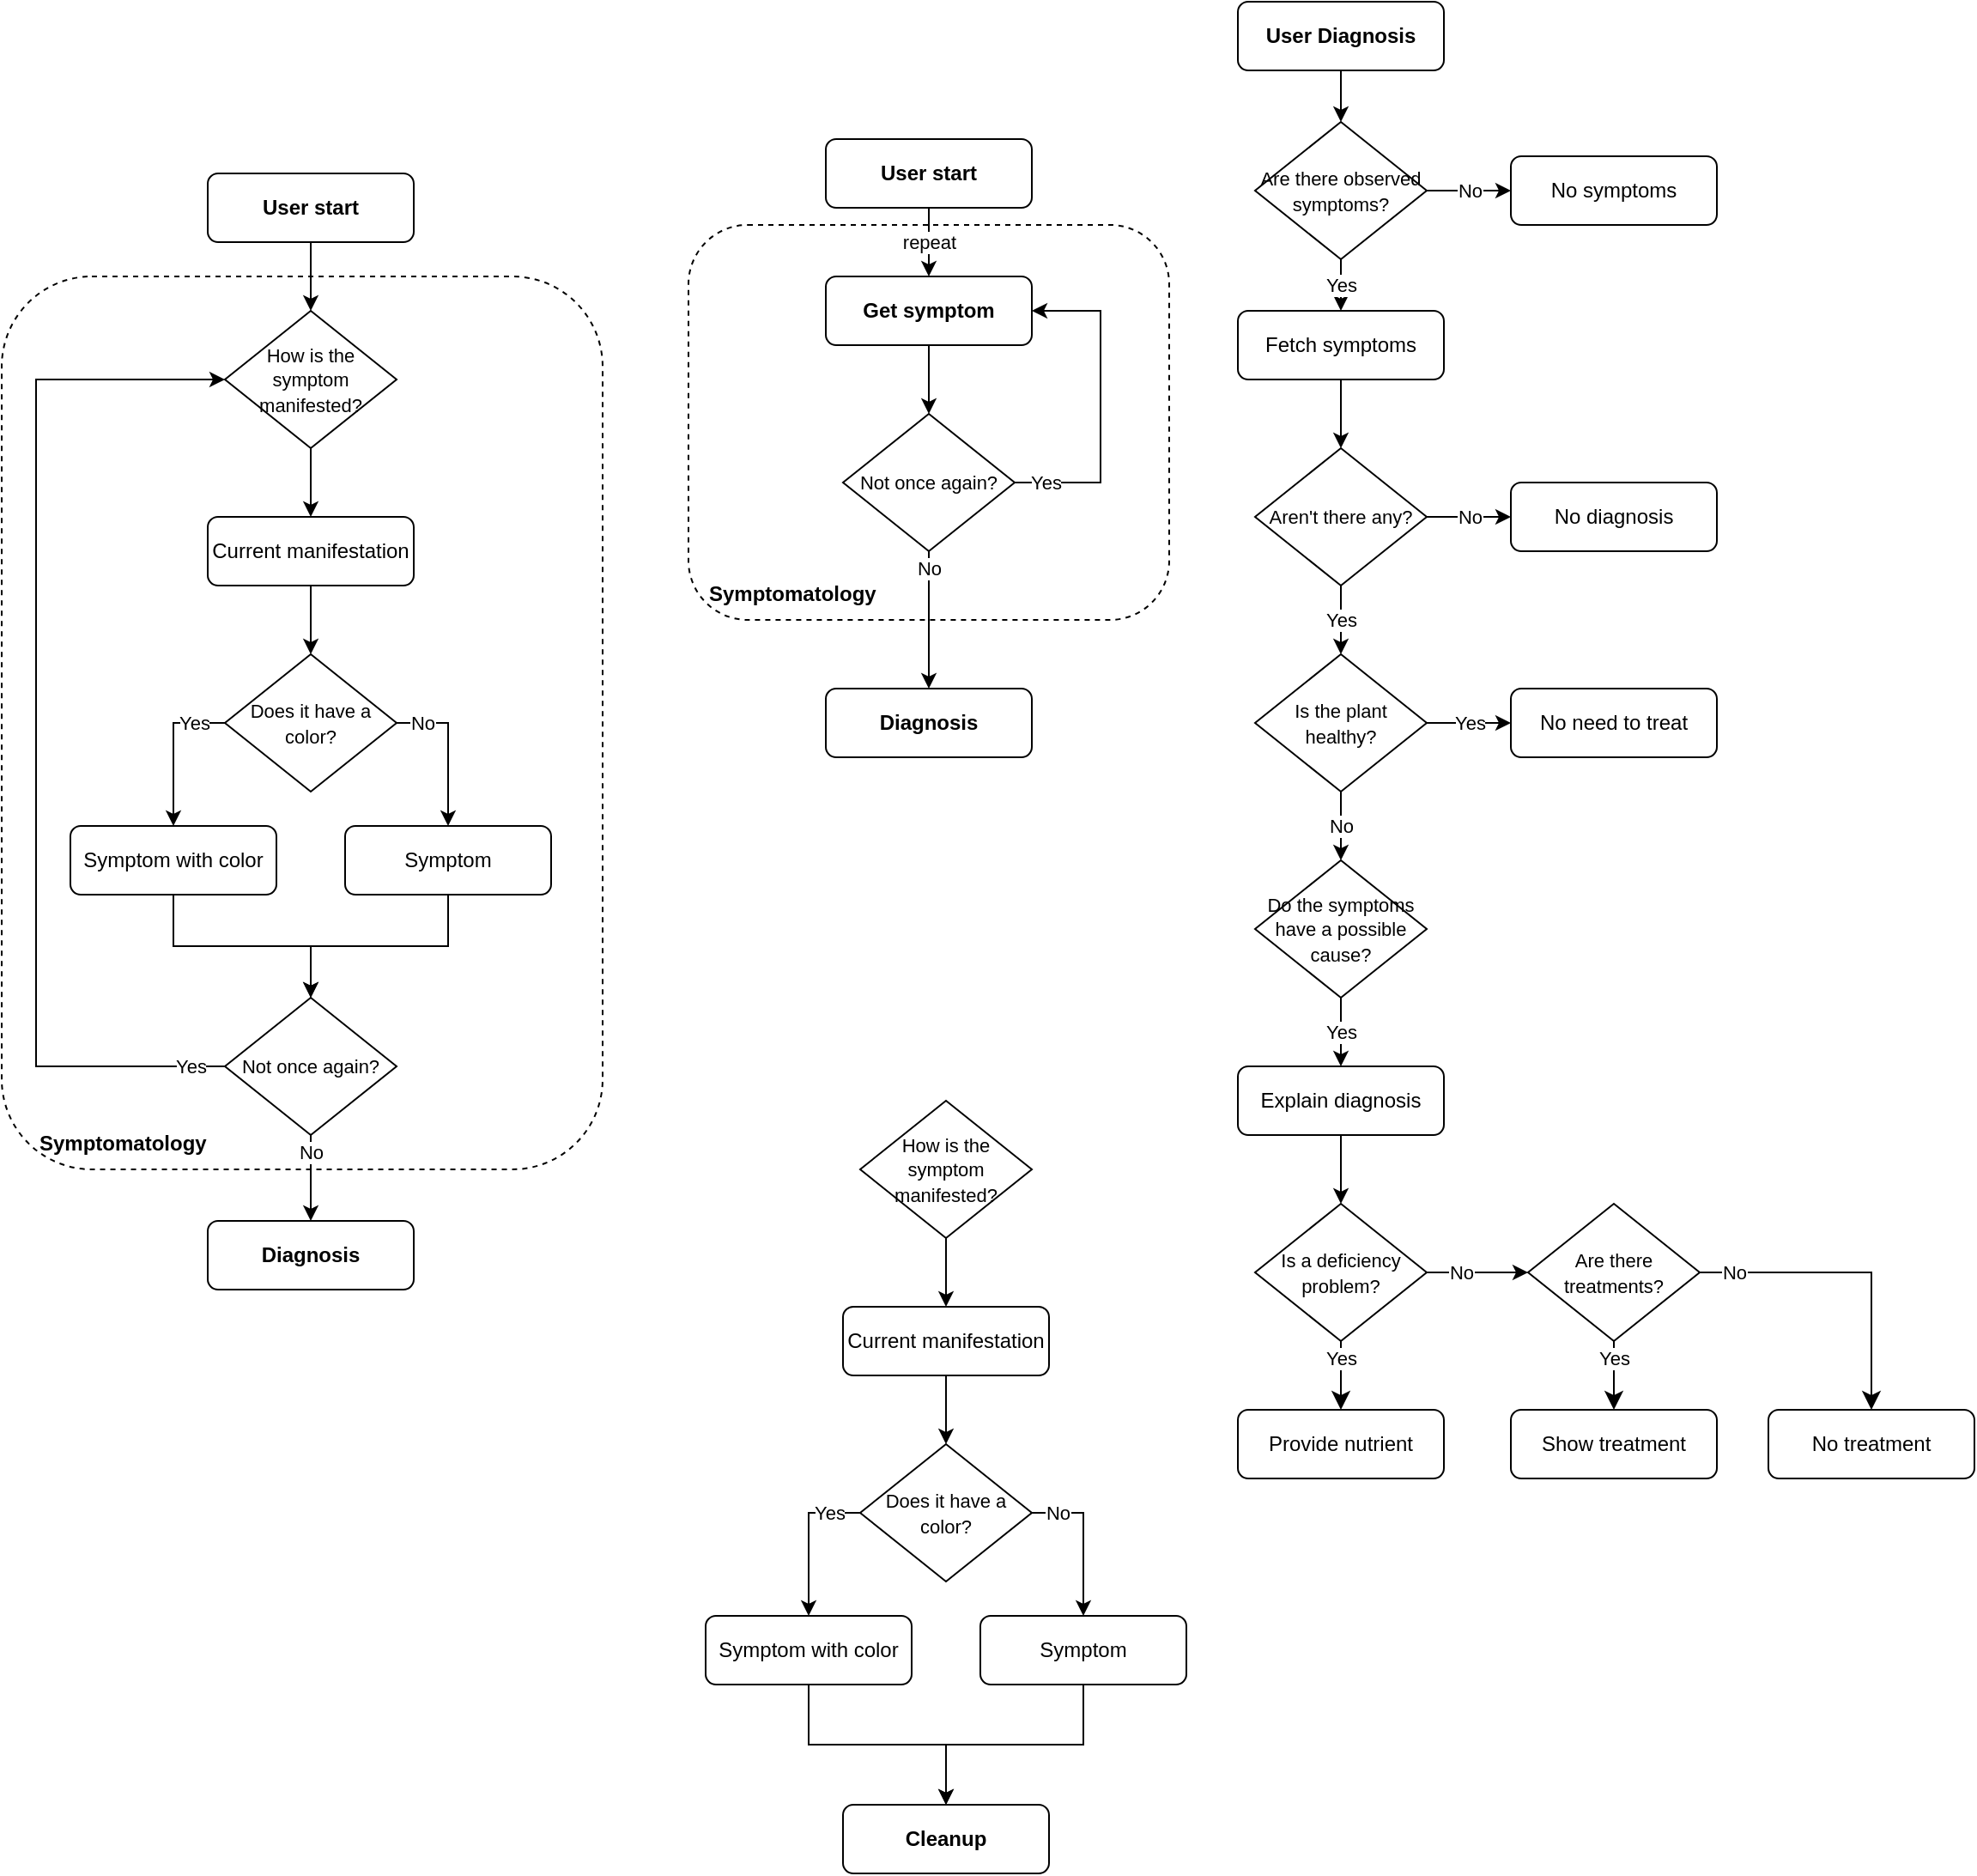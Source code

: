<mxfile version="20.5.1" type="device"><diagram id="gQ4bxawv22ZL6m5ORLgO" name="Pagina-1"><mxGraphModel dx="4137" dy="3300" grid="0" gridSize="10" guides="1" tooltips="1" connect="1" arrows="1" fold="1" page="1" pageScale="1" pageWidth="827" pageHeight="1169" math="0" shadow="0"><root><mxCell id="0"/><mxCell id="1" parent="0"/><mxCell id="P1usZskkgcoXc8vzDnr5-5" value="No" style="edgeStyle=orthogonalEdgeStyle;rounded=0;orthogonalLoop=1;jettySize=auto;html=1;exitX=0.5;exitY=1;exitDx=0;exitDy=0;" edge="1" parent="1" source="hfwpZv5Ivynmt4T3Qo2l-10" target="_CCxvdS052Tjwk7bX98a-5"><mxGeometry x="-0.75" relative="1" as="geometry"><mxPoint as="offset"/></mxGeometry></mxCell><mxCell id="P1usZskkgcoXc8vzDnr5-1" value="" style="rounded=1;whiteSpace=wrap;html=1;dashed=1;fillColor=none;" vertex="1" parent="1"><mxGeometry x="-1640" y="-2150" width="280" height="230" as="geometry"/></mxCell><mxCell id="_CCxvdS052Tjwk7bX98a-1" value="User start" style="rounded=1;whiteSpace=wrap;html=1;fontSize=12;glass=0;strokeWidth=1;shadow=0;fontStyle=1" parent="1" vertex="1"><mxGeometry x="-1560" y="-2200" width="120" height="40" as="geometry"/></mxCell><mxCell id="_CCxvdS052Tjwk7bX98a-5" value="Diagnosis" style="rounded=1;whiteSpace=wrap;html=1;fontSize=12;glass=0;strokeWidth=1;shadow=0;fontStyle=1" parent="1" vertex="1"><mxGeometry x="-1560" y="-1880" width="120" height="40" as="geometry"/></mxCell><mxCell id="hfwpZv5Ivynmt4T3Qo2l-13" value="Yes" style="edgeStyle=orthogonalEdgeStyle;rounded=0;orthogonalLoop=1;jettySize=auto;html=1;exitX=0;exitY=0.5;exitDx=0;exitDy=0;" parent="1" source="_CCxvdS052Tjwk7bX98a-9" target="_CCxvdS052Tjwk7bX98a-11" edge="1"><mxGeometry x="-0.6" relative="1" as="geometry"><mxPoint as="offset"/></mxGeometry></mxCell><mxCell id="hfwpZv5Ivynmt4T3Qo2l-17" value="No" style="edgeStyle=orthogonalEdgeStyle;rounded=0;orthogonalLoop=1;jettySize=auto;html=1;exitX=1;exitY=0.5;exitDx=0;exitDy=0;" parent="1" source="_CCxvdS052Tjwk7bX98a-9" target="hfwpZv5Ivynmt4T3Qo2l-16" edge="1"><mxGeometry x="-0.667" relative="1" as="geometry"><mxPoint as="offset"/></mxGeometry></mxCell><mxCell id="_CCxvdS052Tjwk7bX98a-9" value="&lt;span style=&quot;font-size: 11px;&quot;&gt;Does it have a color?&lt;/span&gt;" style="rhombus;whiteSpace=wrap;html=1;" parent="1" vertex="1"><mxGeometry x="-1540" y="-1440" width="100" height="80" as="geometry"/></mxCell><mxCell id="hfwpZv5Ivynmt4T3Qo2l-36" value="" style="edgeStyle=orthogonalEdgeStyle;rounded=0;orthogonalLoop=1;jettySize=auto;html=1;endArrow=classic;endFill=1;" parent="1" source="_CCxvdS052Tjwk7bX98a-11" target="hfwpZv5Ivynmt4T3Qo2l-33" edge="1"><mxGeometry relative="1" as="geometry"/></mxCell><mxCell id="_CCxvdS052Tjwk7bX98a-11" value="Symptom with color" style="rounded=1;whiteSpace=wrap;html=1;fontSize=12;glass=0;strokeWidth=1;shadow=0;" parent="1" vertex="1"><mxGeometry x="-1630" y="-1340" width="120" height="40" as="geometry"/></mxCell><mxCell id="hfwpZv5Ivynmt4T3Qo2l-21" value="" style="edgeStyle=orthogonalEdgeStyle;rounded=0;orthogonalLoop=1;jettySize=auto;html=1;" parent="1" source="_CCxvdS052Tjwk7bX98a-16" target="_CCxvdS052Tjwk7bX98a-17" edge="1"><mxGeometry relative="1" as="geometry"/></mxCell><mxCell id="_CCxvdS052Tjwk7bX98a-16" value="User Diagnosis" style="rounded=1;whiteSpace=wrap;html=1;fontSize=12;glass=0;strokeWidth=1;shadow=0;fontStyle=1" parent="1" vertex="1"><mxGeometry x="-1320" y="-2280" width="120" height="40" as="geometry"/></mxCell><mxCell id="hfwpZv5Ivynmt4T3Qo2l-18" value="No" style="edgeStyle=orthogonalEdgeStyle;rounded=0;orthogonalLoop=1;jettySize=auto;html=1;" parent="1" source="_CCxvdS052Tjwk7bX98a-17" target="_CCxvdS052Tjwk7bX98a-39" edge="1"><mxGeometry relative="1" as="geometry"/></mxCell><mxCell id="hfwpZv5Ivynmt4T3Qo2l-22" value="Yes" style="edgeStyle=orthogonalEdgeStyle;rounded=0;orthogonalLoop=1;jettySize=auto;html=1;" parent="1" source="_CCxvdS052Tjwk7bX98a-17" target="_CCxvdS052Tjwk7bX98a-38" edge="1"><mxGeometry relative="1" as="geometry"/></mxCell><mxCell id="_CCxvdS052Tjwk7bX98a-17" value="&lt;span style=&quot;font-size: 11px;&quot;&gt;Are there observed symptoms?&lt;/span&gt;" style="rhombus;whiteSpace=wrap;html=1;" parent="1" vertex="1"><mxGeometry x="-1310" y="-2210" width="100" height="80" as="geometry"/></mxCell><mxCell id="hfwpZv5Ivynmt4T3Qo2l-25" value="Yes" style="edgeStyle=orthogonalEdgeStyle;rounded=0;orthogonalLoop=1;jettySize=auto;html=1;" parent="1" source="_CCxvdS052Tjwk7bX98a-19" target="_CCxvdS052Tjwk7bX98a-22" edge="1"><mxGeometry relative="1" as="geometry"/></mxCell><mxCell id="_CCxvdS052Tjwk7bX98a-19" value="&lt;span style=&quot;font-size: 11px;&quot;&gt;Do the symptoms have a possible cause?&lt;/span&gt;" style="rhombus;whiteSpace=wrap;html=1;" parent="1" vertex="1"><mxGeometry x="-1310" y="-1780" width="100" height="80" as="geometry"/></mxCell><mxCell id="_CCxvdS052Tjwk7bX98a-20" value="&lt;span style=&quot;font-size: 11px;&quot;&gt;Are there treatments?&lt;/span&gt;" style="rhombus;whiteSpace=wrap;html=1;" parent="1" vertex="1"><mxGeometry x="-1151" y="-1580" width="100" height="80" as="geometry"/></mxCell><mxCell id="hfwpZv5Ivynmt4T3Qo2l-26" value="" style="edgeStyle=orthogonalEdgeStyle;rounded=0;orthogonalLoop=1;jettySize=auto;html=1;exitX=0.5;exitY=1;exitDx=0;exitDy=0;" parent="1" source="_CCxvdS052Tjwk7bX98a-22" target="_CCxvdS052Tjwk7bX98a-31" edge="1"><mxGeometry relative="1" as="geometry"/></mxCell><mxCell id="_CCxvdS052Tjwk7bX98a-22" value="Explain diagnosis" style="rounded=1;whiteSpace=wrap;html=1;fontSize=12;glass=0;strokeWidth=1;shadow=0;fontStyle=0" parent="1" vertex="1"><mxGeometry x="-1320" y="-1660" width="120" height="40" as="geometry"/></mxCell><mxCell id="_CCxvdS052Tjwk7bX98a-23" value="Show treatment" style="rounded=1;whiteSpace=wrap;html=1;fontSize=12;glass=0;strokeWidth=1;shadow=0;fontStyle=0" parent="1" vertex="1"><mxGeometry x="-1161" y="-1460" width="120" height="40" as="geometry"/></mxCell><mxCell id="_CCxvdS052Tjwk7bX98a-24" value="Yes" style="rounded=0;html=1;jettySize=auto;orthogonalLoop=1;fontSize=11;endArrow=classic;endFill=1;endSize=8;strokeWidth=1;shadow=0;labelBackgroundColor=default;edgeStyle=orthogonalEdgeStyle;" parent="1" source="_CCxvdS052Tjwk7bX98a-20" target="_CCxvdS052Tjwk7bX98a-23" edge="1"><mxGeometry x="-0.5" relative="1" as="geometry"><mxPoint as="offset"/><mxPoint x="-1040" y="-1730" as="sourcePoint"/><mxPoint x="-910" y="-1750" as="targetPoint"/></mxGeometry></mxCell><mxCell id="_CCxvdS052Tjwk7bX98a-27" value="No diagnosis" style="rounded=1;whiteSpace=wrap;html=1;fontSize=12;glass=0;strokeWidth=1;shadow=0;fontStyle=0" parent="1" vertex="1"><mxGeometry x="-1161" y="-2000" width="120" height="40" as="geometry"/></mxCell><mxCell id="_CCxvdS052Tjwk7bX98a-29" value="No treatment" style="rounded=1;whiteSpace=wrap;html=1;fontSize=12;glass=0;strokeWidth=1;shadow=0;fontStyle=0" parent="1" vertex="1"><mxGeometry x="-1011" y="-1460" width="120" height="40" as="geometry"/></mxCell><mxCell id="_CCxvdS052Tjwk7bX98a-30" value="No" style="rounded=0;html=1;jettySize=auto;orthogonalLoop=1;fontSize=11;endArrow=classic;endFill=1;endSize=8;strokeWidth=1;shadow=0;labelBackgroundColor=default;entryX=0.5;entryY=0;entryDx=0;entryDy=0;exitX=1;exitY=0.5;exitDx=0;exitDy=0;edgeStyle=orthogonalEdgeStyle;" parent="1" source="_CCxvdS052Tjwk7bX98a-20" target="_CCxvdS052Tjwk7bX98a-29" edge="1"><mxGeometry x="-0.78" relative="1" as="geometry"><mxPoint as="offset"/><mxPoint x="-995" y="-1560" as="sourcePoint"/><mxPoint x="-1035" y="-1470" as="targetPoint"/></mxGeometry></mxCell><mxCell id="hfwpZv5Ivynmt4T3Qo2l-27" value="No" style="edgeStyle=orthogonalEdgeStyle;rounded=0;orthogonalLoop=1;jettySize=auto;html=1;" parent="1" source="_CCxvdS052Tjwk7bX98a-31" target="_CCxvdS052Tjwk7bX98a-20" edge="1"><mxGeometry x="-0.322" relative="1" as="geometry"><mxPoint as="offset"/></mxGeometry></mxCell><mxCell id="_CCxvdS052Tjwk7bX98a-31" value="&lt;span style=&quot;font-size: 11px;&quot;&gt;Is a deficiency problem?&lt;/span&gt;" style="rhombus;whiteSpace=wrap;html=1;" parent="1" vertex="1"><mxGeometry x="-1310" y="-1580" width="100" height="80" as="geometry"/></mxCell><mxCell id="_CCxvdS052Tjwk7bX98a-32" value="Yes" style="rounded=0;html=1;jettySize=auto;orthogonalLoop=1;fontSize=11;endArrow=classic;endFill=1;endSize=8;strokeWidth=1;shadow=0;labelBackgroundColor=default;exitX=0.5;exitY=1;exitDx=0;exitDy=0;" parent="1" source="_CCxvdS052Tjwk7bX98a-31" target="_CCxvdS052Tjwk7bX98a-33" edge="1"><mxGeometry x="-0.5" relative="1" as="geometry"><mxPoint as="offset"/><mxPoint x="-1238" y="-1720" as="sourcePoint"/><mxPoint x="-1147" y="-1650" as="targetPoint"/></mxGeometry></mxCell><mxCell id="_CCxvdS052Tjwk7bX98a-33" value="Provide nutrient" style="rounded=1;whiteSpace=wrap;html=1;fontSize=12;glass=0;strokeWidth=1;shadow=0;fontStyle=0" parent="1" vertex="1"><mxGeometry x="-1320" y="-1460" width="120" height="40" as="geometry"/></mxCell><mxCell id="hfwpZv5Ivynmt4T3Qo2l-12" value="" style="edgeStyle=orthogonalEdgeStyle;rounded=0;orthogonalLoop=1;jettySize=auto;html=1;" parent="1" source="_CCxvdS052Tjwk7bX98a-35" target="P1usZskkgcoXc8vzDnr5-6" edge="1"><mxGeometry relative="1" as="geometry"/></mxCell><mxCell id="_CCxvdS052Tjwk7bX98a-35" value="&lt;span style=&quot;font-size: 11px;&quot;&gt;How is the symptom manifested?&lt;/span&gt;" style="rhombus;whiteSpace=wrap;html=1;" parent="1" vertex="1"><mxGeometry x="-1540" y="-1640" width="100" height="80" as="geometry"/></mxCell><mxCell id="hfwpZv5Ivynmt4T3Qo2l-29" value="" style="edgeStyle=orthogonalEdgeStyle;rounded=0;orthogonalLoop=1;jettySize=auto;html=1;endArrow=classic;endFill=1;" parent="1" source="_CCxvdS052Tjwk7bX98a-38" target="hfwpZv5Ivynmt4T3Qo2l-28" edge="1"><mxGeometry relative="1" as="geometry"/></mxCell><mxCell id="_CCxvdS052Tjwk7bX98a-38" value="Fetch symptoms" style="rounded=1;whiteSpace=wrap;html=1;fontSize=12;glass=0;strokeWidth=1;shadow=0;fontStyle=0" parent="1" vertex="1"><mxGeometry x="-1320" y="-2100" width="120" height="40" as="geometry"/></mxCell><mxCell id="_CCxvdS052Tjwk7bX98a-39" value="No symptoms" style="rounded=1;whiteSpace=wrap;html=1;fontSize=12;glass=0;strokeWidth=1;shadow=0;fontStyle=0" parent="1" vertex="1"><mxGeometry x="-1161" y="-2190" width="120" height="40" as="geometry"/></mxCell><mxCell id="hfwpZv5Ivynmt4T3Qo2l-19" value="Yes" style="edgeStyle=orthogonalEdgeStyle;rounded=0;orthogonalLoop=1;jettySize=auto;html=1;" parent="1" source="_CCxvdS052Tjwk7bX98a-42" target="_CCxvdS052Tjwk7bX98a-44" edge="1"><mxGeometry relative="1" as="geometry"/></mxCell><mxCell id="hfwpZv5Ivynmt4T3Qo2l-24" value="No" style="edgeStyle=orthogonalEdgeStyle;rounded=0;orthogonalLoop=1;jettySize=auto;html=1;" parent="1" source="_CCxvdS052Tjwk7bX98a-42" target="_CCxvdS052Tjwk7bX98a-19" edge="1"><mxGeometry relative="1" as="geometry"/></mxCell><mxCell id="_CCxvdS052Tjwk7bX98a-42" value="&lt;span style=&quot;font-size: 11px;&quot;&gt;Is the plant healthy?&lt;/span&gt;" style="rhombus;whiteSpace=wrap;html=1;" parent="1" vertex="1"><mxGeometry x="-1310" y="-1900" width="100" height="80" as="geometry"/></mxCell><mxCell id="_CCxvdS052Tjwk7bX98a-44" value="No need to treat" style="rounded=1;whiteSpace=wrap;html=1;fontSize=12;glass=0;strokeWidth=1;shadow=0;fontStyle=0" parent="1" vertex="1"><mxGeometry x="-1161" y="-1880" width="120" height="40" as="geometry"/></mxCell><mxCell id="hfwpZv5Ivynmt4T3Qo2l-4" value="repeat" style="edgeStyle=orthogonalEdgeStyle;rounded=0;orthogonalLoop=1;jettySize=auto;html=1;exitX=0.5;exitY=1;exitDx=0;exitDy=0;" parent="1" source="_CCxvdS052Tjwk7bX98a-1" target="hfwpZv5Ivynmt4T3Qo2l-2" edge="1"><mxGeometry relative="1" as="geometry"><mxPoint x="-1500" y="-2120" as="targetPoint"/><mxPoint x="-1500" y="-2160" as="sourcePoint"/></mxGeometry></mxCell><mxCell id="hfwpZv5Ivynmt4T3Qo2l-9" value="" style="edgeStyle=orthogonalEdgeStyle;rounded=0;orthogonalLoop=1;jettySize=auto;html=1;" parent="1" source="hfwpZv5Ivynmt4T3Qo2l-2" target="hfwpZv5Ivynmt4T3Qo2l-10" edge="1"><mxGeometry relative="1" as="geometry"><mxPoint x="-1500" y="-2050" as="targetPoint"/></mxGeometry></mxCell><mxCell id="hfwpZv5Ivynmt4T3Qo2l-2" value="Get symptom" style="rounded=1;whiteSpace=wrap;html=1;fontSize=12;glass=0;strokeWidth=1;shadow=0;fontStyle=1;labelBackgroundColor=none;labelBorderColor=none;" parent="1" vertex="1"><mxGeometry x="-1560" y="-2120" width="120" height="40" as="geometry"/></mxCell><mxCell id="hfwpZv5Ivynmt4T3Qo2l-5" value="Yes" style="edgeStyle=orthogonalEdgeStyle;rounded=0;orthogonalLoop=1;jettySize=auto;html=1;exitX=1;exitY=0.5;exitDx=0;exitDy=0;entryX=1;entryY=0.5;entryDx=0;entryDy=0;" parent="1" source="hfwpZv5Ivynmt4T3Qo2l-10" edge="1"><mxGeometry x="-0.809" relative="1" as="geometry"><mxPoint x="-1690" y="-2150" as="sourcePoint"/><mxPoint x="-1440" y="-2100" as="targetPoint"/><Array as="points"><mxPoint x="-1400" y="-2000"/><mxPoint x="-1400" y="-2100"/></Array><mxPoint as="offset"/></mxGeometry></mxCell><mxCell id="hfwpZv5Ivynmt4T3Qo2l-10" value="&lt;span style=&quot;font-size: 11px;&quot;&gt;Not once again?&lt;/span&gt;" style="rhombus;whiteSpace=wrap;html=1;" parent="1" vertex="1"><mxGeometry x="-1550" y="-2040" width="100" height="80" as="geometry"/></mxCell><mxCell id="hfwpZv5Ivynmt4T3Qo2l-35" value="" style="edgeStyle=orthogonalEdgeStyle;rounded=0;orthogonalLoop=1;jettySize=auto;html=1;endArrow=classic;endFill=1;" parent="1" source="hfwpZv5Ivynmt4T3Qo2l-16" target="hfwpZv5Ivynmt4T3Qo2l-33" edge="1"><mxGeometry relative="1" as="geometry"/></mxCell><mxCell id="hfwpZv5Ivynmt4T3Qo2l-16" value="Symptom" style="rounded=1;whiteSpace=wrap;html=1;fontSize=12;glass=0;strokeWidth=1;shadow=0;" parent="1" vertex="1"><mxGeometry x="-1470" y="-1340" width="120" height="40" as="geometry"/></mxCell><mxCell id="hfwpZv5Ivynmt4T3Qo2l-31" value="No" style="edgeStyle=orthogonalEdgeStyle;rounded=0;orthogonalLoop=1;jettySize=auto;html=1;endArrow=classic;endFill=1;" parent="1" source="hfwpZv5Ivynmt4T3Qo2l-28" target="_CCxvdS052Tjwk7bX98a-27" edge="1"><mxGeometry relative="1" as="geometry"/></mxCell><mxCell id="hfwpZv5Ivynmt4T3Qo2l-32" value="Yes" style="edgeStyle=orthogonalEdgeStyle;rounded=0;orthogonalLoop=1;jettySize=auto;html=1;endArrow=classic;endFill=1;" parent="1" source="hfwpZv5Ivynmt4T3Qo2l-28" target="_CCxvdS052Tjwk7bX98a-42" edge="1"><mxGeometry relative="1" as="geometry"/></mxCell><mxCell id="hfwpZv5Ivynmt4T3Qo2l-28" value="&lt;span style=&quot;font-size: 11px;&quot;&gt;Aren't there any?&lt;/span&gt;" style="rhombus;whiteSpace=wrap;html=1;" parent="1" vertex="1"><mxGeometry x="-1310" y="-2020" width="100" height="80" as="geometry"/></mxCell><mxCell id="hfwpZv5Ivynmt4T3Qo2l-33" value="Cleanup" style="rounded=1;whiteSpace=wrap;html=1;fontSize=12;glass=0;strokeWidth=1;shadow=0;fontStyle=1;labelBackgroundColor=none;labelBorderColor=none;" parent="1" vertex="1"><mxGeometry x="-1550" y="-1230" width="120" height="40" as="geometry"/></mxCell><mxCell id="P1usZskkgcoXc8vzDnr5-2" value="Symptomatology" style="text;html=1;strokeColor=none;fillColor=none;align=left;verticalAlign=middle;whiteSpace=wrap;rounded=0;fontStyle=1" vertex="1" parent="1"><mxGeometry x="-1630" y="-1950" width="110" height="30" as="geometry"/></mxCell><mxCell id="P1usZskkgcoXc8vzDnr5-7" value="" style="edgeStyle=orthogonalEdgeStyle;rounded=0;orthogonalLoop=1;jettySize=auto;html=1;" edge="1" parent="1" source="P1usZskkgcoXc8vzDnr5-6" target="_CCxvdS052Tjwk7bX98a-9"><mxGeometry relative="1" as="geometry"/></mxCell><mxCell id="P1usZskkgcoXc8vzDnr5-6" value="Current manifestation" style="rounded=1;whiteSpace=wrap;html=1;fontSize=12;glass=0;strokeWidth=1;shadow=0;" vertex="1" parent="1"><mxGeometry x="-1550" y="-1520" width="120" height="40" as="geometry"/></mxCell><mxCell id="P1usZskkgcoXc8vzDnr5-8" value="No" style="edgeStyle=orthogonalEdgeStyle;rounded=0;orthogonalLoop=1;jettySize=auto;html=1;exitX=0.5;exitY=1;exitDx=0;exitDy=0;" edge="1" parent="1" source="P1usZskkgcoXc8vzDnr5-21" target="P1usZskkgcoXc8vzDnr5-11"><mxGeometry x="-0.6" relative="1" as="geometry"><mxPoint as="offset"/></mxGeometry></mxCell><mxCell id="P1usZskkgcoXc8vzDnr5-9" value="" style="rounded=1;whiteSpace=wrap;html=1;dashed=1;fillColor=none;" vertex="1" parent="1"><mxGeometry x="-2040" y="-2120" width="350" height="520" as="geometry"/></mxCell><mxCell id="P1usZskkgcoXc8vzDnr5-10" value="User start" style="rounded=1;whiteSpace=wrap;html=1;fontSize=12;glass=0;strokeWidth=1;shadow=0;fontStyle=1" vertex="1" parent="1"><mxGeometry x="-1920" y="-2180" width="120" height="40" as="geometry"/></mxCell><mxCell id="P1usZskkgcoXc8vzDnr5-11" value="Diagnosis" style="rounded=1;whiteSpace=wrap;html=1;fontSize=12;glass=0;strokeWidth=1;shadow=0;fontStyle=1" vertex="1" parent="1"><mxGeometry x="-1920" y="-1570" width="120" height="40" as="geometry"/></mxCell><mxCell id="P1usZskkgcoXc8vzDnr5-12" value="Yes" style="edgeStyle=orthogonalEdgeStyle;rounded=0;orthogonalLoop=1;jettySize=auto;html=1;exitX=0;exitY=0.5;exitDx=0;exitDy=0;" edge="1" parent="1" source="P1usZskkgcoXc8vzDnr5-14" target="P1usZskkgcoXc8vzDnr5-16"><mxGeometry x="-0.6" relative="1" as="geometry"><mxPoint as="offset"/></mxGeometry></mxCell><mxCell id="P1usZskkgcoXc8vzDnr5-13" value="No" style="edgeStyle=orthogonalEdgeStyle;rounded=0;orthogonalLoop=1;jettySize=auto;html=1;exitX=1;exitY=0.5;exitDx=0;exitDy=0;" edge="1" parent="1" source="P1usZskkgcoXc8vzDnr5-14" target="P1usZskkgcoXc8vzDnr5-23"><mxGeometry x="-0.667" relative="1" as="geometry"><mxPoint as="offset"/></mxGeometry></mxCell><mxCell id="P1usZskkgcoXc8vzDnr5-14" value="&lt;span style=&quot;font-size: 11px;&quot;&gt;Does it have a color?&lt;/span&gt;" style="rhombus;whiteSpace=wrap;html=1;" vertex="1" parent="1"><mxGeometry x="-1910" y="-1900" width="100" height="80" as="geometry"/></mxCell><mxCell id="P1usZskkgcoXc8vzDnr5-15" value="" style="edgeStyle=orthogonalEdgeStyle;rounded=0;orthogonalLoop=1;jettySize=auto;html=1;endArrow=classic;endFill=1;" edge="1" parent="1" source="P1usZskkgcoXc8vzDnr5-16" target="P1usZskkgcoXc8vzDnr5-21"><mxGeometry relative="1" as="geometry"><mxPoint x="-1860" y="-1690" as="targetPoint"/></mxGeometry></mxCell><mxCell id="P1usZskkgcoXc8vzDnr5-16" value="Symptom with color" style="rounded=1;whiteSpace=wrap;html=1;fontSize=12;glass=0;strokeWidth=1;shadow=0;" vertex="1" parent="1"><mxGeometry x="-2000" y="-1800" width="120" height="40" as="geometry"/></mxCell><mxCell id="P1usZskkgcoXc8vzDnr5-17" value="" style="edgeStyle=orthogonalEdgeStyle;rounded=0;orthogonalLoop=1;jettySize=auto;html=1;" edge="1" parent="1" source="P1usZskkgcoXc8vzDnr5-18" target="P1usZskkgcoXc8vzDnr5-26"><mxGeometry relative="1" as="geometry"/></mxCell><mxCell id="P1usZskkgcoXc8vzDnr5-18" value="&lt;span style=&quot;font-size: 11px;&quot;&gt;How is the symptom manifested?&lt;/span&gt;" style="rhombus;whiteSpace=wrap;html=1;" vertex="1" parent="1"><mxGeometry x="-1910" y="-2100" width="100" height="80" as="geometry"/></mxCell><mxCell id="P1usZskkgcoXc8vzDnr5-19" value="" style="edgeStyle=orthogonalEdgeStyle;rounded=0;orthogonalLoop=1;jettySize=auto;html=1;exitX=0.5;exitY=1;exitDx=0;exitDy=0;entryX=0.5;entryY=0;entryDx=0;entryDy=0;" edge="1" parent="1" source="P1usZskkgcoXc8vzDnr5-10" target="P1usZskkgcoXc8vzDnr5-18"><mxGeometry x="0.5" y="20" relative="1" as="geometry"><mxPoint x="-1860" y="-2100" as="targetPoint"/><mxPoint x="-1860" y="-2140" as="sourcePoint"/><mxPoint as="offset"/></mxGeometry></mxCell><mxCell id="P1usZskkgcoXc8vzDnr5-20" value="Yes" style="edgeStyle=orthogonalEdgeStyle;rounded=0;orthogonalLoop=1;jettySize=auto;html=1;exitX=0;exitY=0.5;exitDx=0;exitDy=0;entryX=0;entryY=0.5;entryDx=0;entryDy=0;" edge="1" parent="1" source="P1usZskkgcoXc8vzDnr5-21" target="P1usZskkgcoXc8vzDnr5-18"><mxGeometry x="-0.935" relative="1" as="geometry"><mxPoint x="-2040" y="-1680" as="sourcePoint"/><mxPoint x="-1790" y="-1630" as="targetPoint"/><Array as="points"><mxPoint x="-2020" y="-1660"/><mxPoint x="-2020" y="-2060"/></Array><mxPoint as="offset"/></mxGeometry></mxCell><mxCell id="P1usZskkgcoXc8vzDnr5-21" value="&lt;span style=&quot;font-size: 11px;&quot;&gt;Not once again?&lt;/span&gt;" style="rhombus;whiteSpace=wrap;html=1;" vertex="1" parent="1"><mxGeometry x="-1910" y="-1700" width="100" height="80" as="geometry"/></mxCell><mxCell id="P1usZskkgcoXc8vzDnr5-22" value="" style="edgeStyle=orthogonalEdgeStyle;rounded=0;orthogonalLoop=1;jettySize=auto;html=1;endArrow=classic;endFill=1;" edge="1" parent="1" source="P1usZskkgcoXc8vzDnr5-23" target="P1usZskkgcoXc8vzDnr5-21"><mxGeometry relative="1" as="geometry"><mxPoint x="-1860" y="-1690" as="targetPoint"/></mxGeometry></mxCell><mxCell id="P1usZskkgcoXc8vzDnr5-23" value="Symptom" style="rounded=1;whiteSpace=wrap;html=1;fontSize=12;glass=0;strokeWidth=1;shadow=0;" vertex="1" parent="1"><mxGeometry x="-1840" y="-1800" width="120" height="40" as="geometry"/></mxCell><mxCell id="P1usZskkgcoXc8vzDnr5-24" value="Symptomatology" style="text;html=1;strokeColor=none;fillColor=none;align=left;verticalAlign=middle;whiteSpace=wrap;rounded=0;fontStyle=1" vertex="1" parent="1"><mxGeometry x="-2020" y="-1630" width="110" height="30" as="geometry"/></mxCell><mxCell id="P1usZskkgcoXc8vzDnr5-25" value="" style="edgeStyle=orthogonalEdgeStyle;rounded=0;orthogonalLoop=1;jettySize=auto;html=1;" edge="1" parent="1" source="P1usZskkgcoXc8vzDnr5-26" target="P1usZskkgcoXc8vzDnr5-14"><mxGeometry relative="1" as="geometry"/></mxCell><mxCell id="P1usZskkgcoXc8vzDnr5-26" value="Current manifestation" style="rounded=1;whiteSpace=wrap;html=1;fontSize=12;glass=0;strokeWidth=1;shadow=0;" vertex="1" parent="1"><mxGeometry x="-1920" y="-1980" width="120" height="40" as="geometry"/></mxCell></root></mxGraphModel></diagram></mxfile>